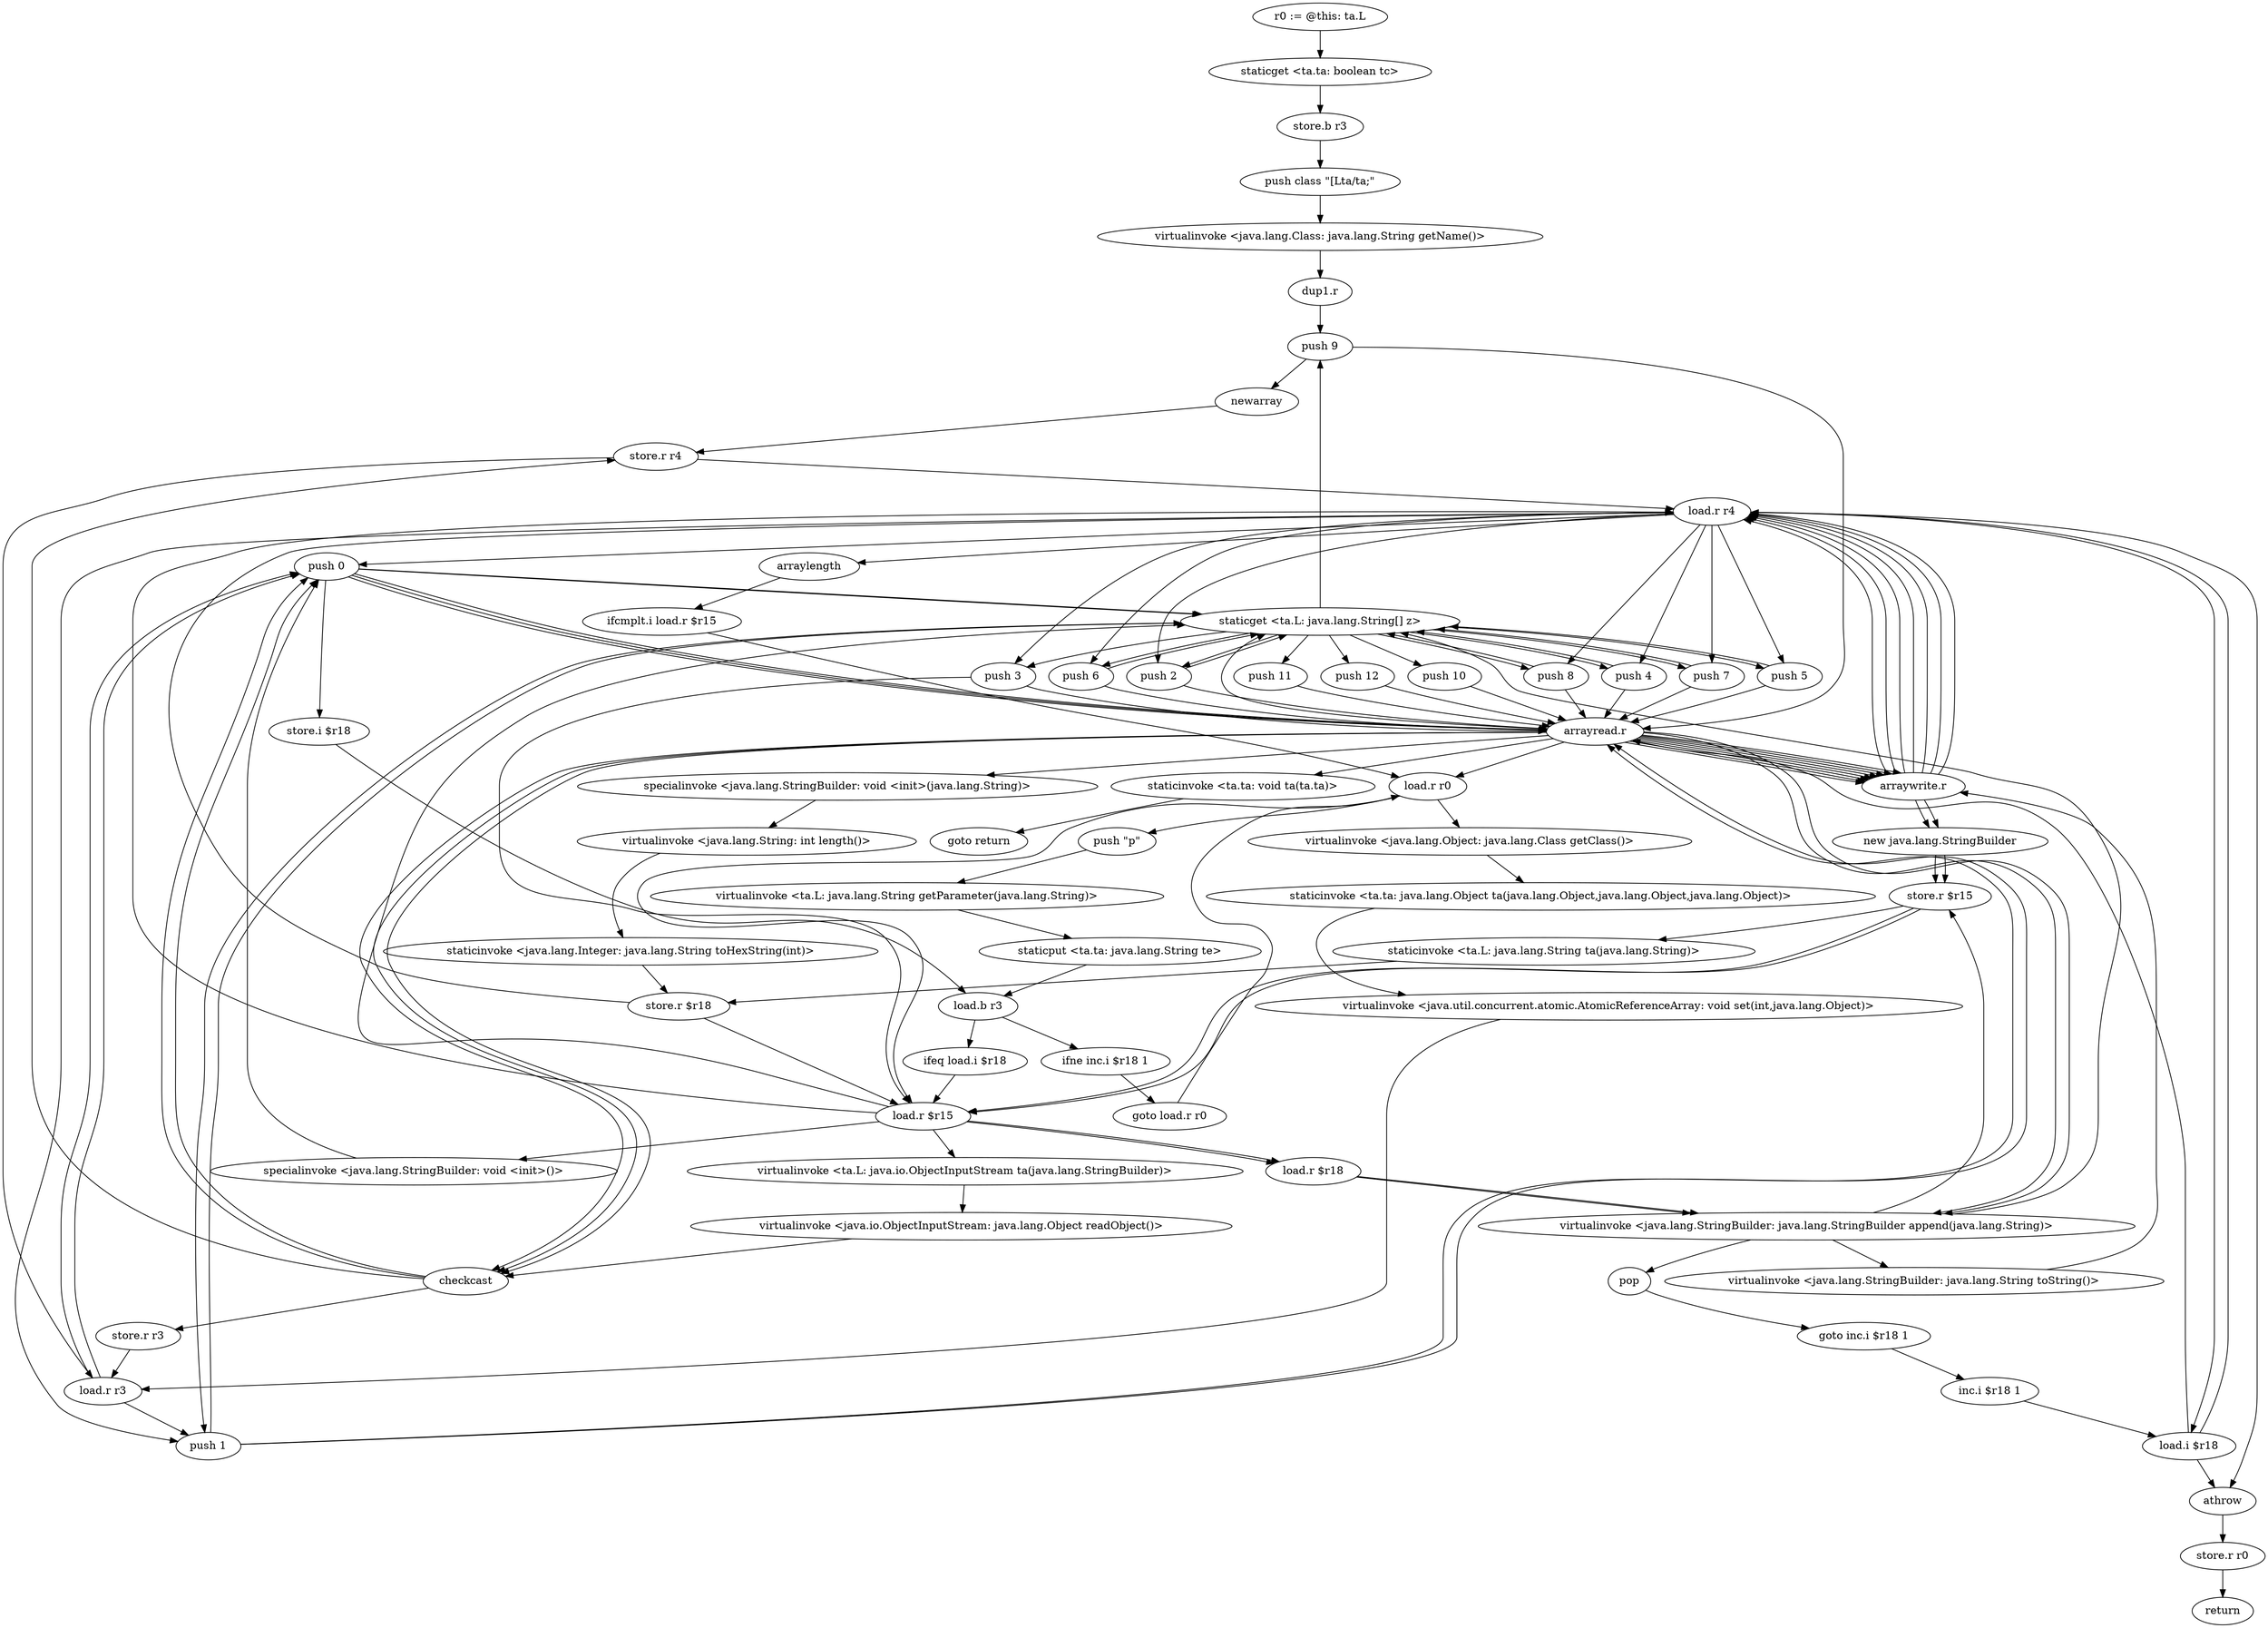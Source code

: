digraph "" {
    "r0 := @this: ta.L"
    "staticget <ta.ta: boolean tc>"
    "r0 := @this: ta.L"->"staticget <ta.ta: boolean tc>";
    "store.b r3"
    "staticget <ta.ta: boolean tc>"->"store.b r3";
    "push class \"[Lta/ta;\""
    "store.b r3"->"push class \"[Lta/ta;\"";
    "virtualinvoke <java.lang.Class: java.lang.String getName()>"
    "push class \"[Lta/ta;\""->"virtualinvoke <java.lang.Class: java.lang.String getName()>";
    "dup1.r"
    "virtualinvoke <java.lang.Class: java.lang.String getName()>"->"dup1.r";
    "push 9"
    "dup1.r"->"push 9";
    "newarray"
    "push 9"->"newarray";
    "store.r r4"
    "newarray"->"store.r r4";
    "load.r r4"
    "store.r r4"->"load.r r4";
    "push 0"
    "load.r r4"->"push 0";
    "staticget <ta.L: java.lang.String[] z>"
    "push 0"->"staticget <ta.L: java.lang.String[] z>";
    "push 5"
    "staticget <ta.L: java.lang.String[] z>"->"push 5";
    "arrayread.r"
    "push 5"->"arrayread.r";
    "arraywrite.r"
    "arrayread.r"->"arraywrite.r";
    "arraywrite.r"->"load.r r4";
    "push 1"
    "load.r r4"->"push 1";
    "push 1"->"staticget <ta.L: java.lang.String[] z>";
    "push 6"
    "staticget <ta.L: java.lang.String[] z>"->"push 6";
    "push 6"->"arrayread.r";
    "arrayread.r"->"arraywrite.r";
    "arraywrite.r"->"load.r r4";
    "push 2"
    "load.r r4"->"push 2";
    "push 2"->"staticget <ta.L: java.lang.String[] z>";
    "staticget <ta.L: java.lang.String[] z>"->"push 2";
    "push 2"->"arrayread.r";
    "arrayread.r"->"arraywrite.r";
    "new java.lang.StringBuilder"
    "arraywrite.r"->"new java.lang.StringBuilder";
    "store.r $r15"
    "new java.lang.StringBuilder"->"store.r $r15";
    "load.r $r15"
    "store.r $r15"->"load.r $r15";
    "load.r $r15"->"staticget <ta.L: java.lang.String[] z>";
    "push 8"
    "staticget <ta.L: java.lang.String[] z>"->"push 8";
    "push 8"->"arrayread.r";
    "specialinvoke <java.lang.StringBuilder: void <init>(java.lang.String)>"
    "arrayread.r"->"specialinvoke <java.lang.StringBuilder: void <init>(java.lang.String)>";
    "virtualinvoke <java.lang.String: int length()>"
    "specialinvoke <java.lang.StringBuilder: void <init>(java.lang.String)>"->"virtualinvoke <java.lang.String: int length()>";
    "staticinvoke <java.lang.Integer: java.lang.String toHexString(int)>"
    "virtualinvoke <java.lang.String: int length()>"->"staticinvoke <java.lang.Integer: java.lang.String toHexString(int)>";
    "store.r $r18"
    "staticinvoke <java.lang.Integer: java.lang.String toHexString(int)>"->"store.r $r18";
    "store.r $r18"->"load.r $r15";
    "load.r $r18"
    "load.r $r15"->"load.r $r18";
    "virtualinvoke <java.lang.StringBuilder: java.lang.StringBuilder append(java.lang.String)>"
    "load.r $r18"->"virtualinvoke <java.lang.StringBuilder: java.lang.StringBuilder append(java.lang.String)>";
    "virtualinvoke <java.lang.StringBuilder: java.lang.StringBuilder append(java.lang.String)>"->"store.r $r15";
    "staticinvoke <ta.L: java.lang.String ta(java.lang.String)>"
    "store.r $r15"->"staticinvoke <ta.L: java.lang.String ta(java.lang.String)>";
    "staticinvoke <ta.L: java.lang.String ta(java.lang.String)>"->"store.r $r18";
    "store.r $r18"->"load.r r4";
    "push 3"
    "load.r r4"->"push 3";
    "push 3"->"load.r $r15";
    "load.r $r15"->"load.r $r18";
    "load.r $r18"->"virtualinvoke <java.lang.StringBuilder: java.lang.StringBuilder append(java.lang.String)>";
    "virtualinvoke <java.lang.StringBuilder: java.lang.StringBuilder append(java.lang.String)>"->"staticget <ta.L: java.lang.String[] z>";
    "push 4"
    "staticget <ta.L: java.lang.String[] z>"->"push 4";
    "push 4"->"arrayread.r";
    "arrayread.r"->"virtualinvoke <java.lang.StringBuilder: java.lang.StringBuilder append(java.lang.String)>";
    "virtualinvoke <java.lang.StringBuilder: java.lang.String toString()>"
    "virtualinvoke <java.lang.StringBuilder: java.lang.StringBuilder append(java.lang.String)>"->"virtualinvoke <java.lang.StringBuilder: java.lang.String toString()>";
    "virtualinvoke <java.lang.StringBuilder: java.lang.String toString()>"->"arraywrite.r";
    "arraywrite.r"->"load.r r4";
    "load.r r4"->"push 4";
    "push 4"->"staticget <ta.L: java.lang.String[] z>";
    "staticget <ta.L: java.lang.String[] z>"->"push 3";
    "push 3"->"arrayread.r";
    "arrayread.r"->"arraywrite.r";
    "arraywrite.r"->"load.r r4";
    "load.r r4"->"push 5";
    "push 5"->"staticget <ta.L: java.lang.String[] z>";
    "push 11"
    "staticget <ta.L: java.lang.String[] z>"->"push 11";
    "push 11"->"arrayread.r";
    "arrayread.r"->"arraywrite.r";
    "arraywrite.r"->"load.r r4";
    "load.r r4"->"push 6";
    "push 6"->"staticget <ta.L: java.lang.String[] z>";
    "staticget <ta.L: java.lang.String[] z>"->"push 1";
    "push 1"->"arrayread.r";
    "arrayread.r"->"arraywrite.r";
    "arraywrite.r"->"load.r r4";
    "push 7"
    "load.r r4"->"push 7";
    "push 7"->"staticget <ta.L: java.lang.String[] z>";
    "staticget <ta.L: java.lang.String[] z>"->"push 7";
    "push 7"->"arrayread.r";
    "arrayread.r"->"arraywrite.r";
    "arraywrite.r"->"load.r r4";
    "load.r r4"->"push 8";
    "push 8"->"staticget <ta.L: java.lang.String[] z>";
    "push 12"
    "staticget <ta.L: java.lang.String[] z>"->"push 12";
    "push 12"->"arrayread.r";
    "arrayread.r"->"arraywrite.r";
    "arraywrite.r"->"new java.lang.StringBuilder";
    "new java.lang.StringBuilder"->"store.r $r15";
    "store.r $r15"->"load.r $r15";
    "specialinvoke <java.lang.StringBuilder: void <init>()>"
    "load.r $r15"->"specialinvoke <java.lang.StringBuilder: void <init>()>";
    "specialinvoke <java.lang.StringBuilder: void <init>()>"->"push 0";
    "store.i $r18"
    "push 0"->"store.i $r18";
    "load.b r3"
    "store.i $r18"->"load.b r3";
    "ifeq load.i $r18"
    "load.b r3"->"ifeq load.i $r18";
    "ifeq load.i $r18"->"load.r $r15";
    "load.r $r15"->"load.r r4";
    "load.i $r18"
    "load.r r4"->"load.i $r18";
    "athrow"
    "load.i $r18"->"athrow";
    "store.r r0"
    "athrow"->"store.r r0";
    "return"
    "store.r r0"->"return";
    "load.i $r18"->"arrayread.r";
    "arrayread.r"->"virtualinvoke <java.lang.StringBuilder: java.lang.StringBuilder append(java.lang.String)>";
    "pop"
    "virtualinvoke <java.lang.StringBuilder: java.lang.StringBuilder append(java.lang.String)>"->"pop";
    "goto inc.i $r18 1"
    "pop"->"goto inc.i $r18 1";
    "inc.i $r18 1"
    "goto inc.i $r18 1"->"inc.i $r18 1";
    "inc.i $r18 1"->"load.i $r18";
    "load.i $r18"->"load.r r4";
    "load.r r4"->"athrow";
    "arraylength"
    "load.r r4"->"arraylength";
    "ifcmplt.i load.r $r15"
    "arraylength"->"ifcmplt.i load.r $r15";
    "load.r r0"
    "ifcmplt.i load.r $r15"->"load.r r0";
    "push \"p\""
    "load.r r0"->"push \"p\"";
    "virtualinvoke <ta.L: java.lang.String getParameter(java.lang.String)>"
    "push \"p\""->"virtualinvoke <ta.L: java.lang.String getParameter(java.lang.String)>";
    "staticput <ta.ta: java.lang.String te>"
    "virtualinvoke <ta.L: java.lang.String getParameter(java.lang.String)>"->"staticput <ta.ta: java.lang.String te>";
    "staticput <ta.ta: java.lang.String te>"->"load.b r3";
    "ifne inc.i $r18 1"
    "load.b r3"->"ifne inc.i $r18 1";
    "goto load.r r0"
    "ifne inc.i $r18 1"->"goto load.r r0";
    "goto load.r r0"->"load.r r0";
    "load.r r0"->"load.r $r15";
    "virtualinvoke <ta.L: java.io.ObjectInputStream ta(java.lang.StringBuilder)>"
    "load.r $r15"->"virtualinvoke <ta.L: java.io.ObjectInputStream ta(java.lang.StringBuilder)>";
    "virtualinvoke <java.io.ObjectInputStream: java.lang.Object readObject()>"
    "virtualinvoke <ta.L: java.io.ObjectInputStream ta(java.lang.StringBuilder)>"->"virtualinvoke <java.io.ObjectInputStream: java.lang.Object readObject()>";
    "checkcast"
    "virtualinvoke <java.io.ObjectInputStream: java.lang.Object readObject()>"->"checkcast";
    "store.r r3"
    "checkcast"->"store.r r3";
    "load.r r3"
    "store.r r3"->"load.r r3";
    "load.r r3"->"push 0";
    "push 0"->"arrayread.r";
    "arrayread.r"->"checkcast";
    "checkcast"->"store.r r4";
    "store.r r4"->"load.r r3";
    "load.r r3"->"push 1";
    "push 1"->"arrayread.r";
    "arrayread.r"->"checkcast";
    "checkcast"->"push 0";
    "push 0"->"staticget <ta.L: java.lang.String[] z>";
    "push 10"
    "staticget <ta.L: java.lang.String[] z>"->"push 10";
    "push 10"->"arrayread.r";
    "arrayread.r"->"staticget <ta.L: java.lang.String[] z>";
    "staticget <ta.L: java.lang.String[] z>"->"push 9";
    "push 9"->"arrayread.r";
    "arrayread.r"->"load.r r0";
    "virtualinvoke <java.lang.Object: java.lang.Class getClass()>"
    "load.r r0"->"virtualinvoke <java.lang.Object: java.lang.Class getClass()>";
    "staticinvoke <ta.ta: java.lang.Object ta(java.lang.Object,java.lang.Object,java.lang.Object)>"
    "virtualinvoke <java.lang.Object: java.lang.Class getClass()>"->"staticinvoke <ta.ta: java.lang.Object ta(java.lang.Object,java.lang.Object,java.lang.Object)>";
    "virtualinvoke <java.util.concurrent.atomic.AtomicReferenceArray: void set(int,java.lang.Object)>"
    "staticinvoke <ta.ta: java.lang.Object ta(java.lang.Object,java.lang.Object,java.lang.Object)>"->"virtualinvoke <java.util.concurrent.atomic.AtomicReferenceArray: void set(int,java.lang.Object)>";
    "virtualinvoke <java.util.concurrent.atomic.AtomicReferenceArray: void set(int,java.lang.Object)>"->"load.r r3";
    "load.r r3"->"push 0";
    "push 0"->"arrayread.r";
    "arrayread.r"->"checkcast";
    "checkcast"->"push 0";
    "push 0"->"arrayread.r";
    "staticinvoke <ta.ta: void ta(ta.ta)>"
    "arrayread.r"->"staticinvoke <ta.ta: void ta(ta.ta)>";
    "goto return"
    "staticinvoke <ta.ta: void ta(ta.ta)>"->"goto return";
}
